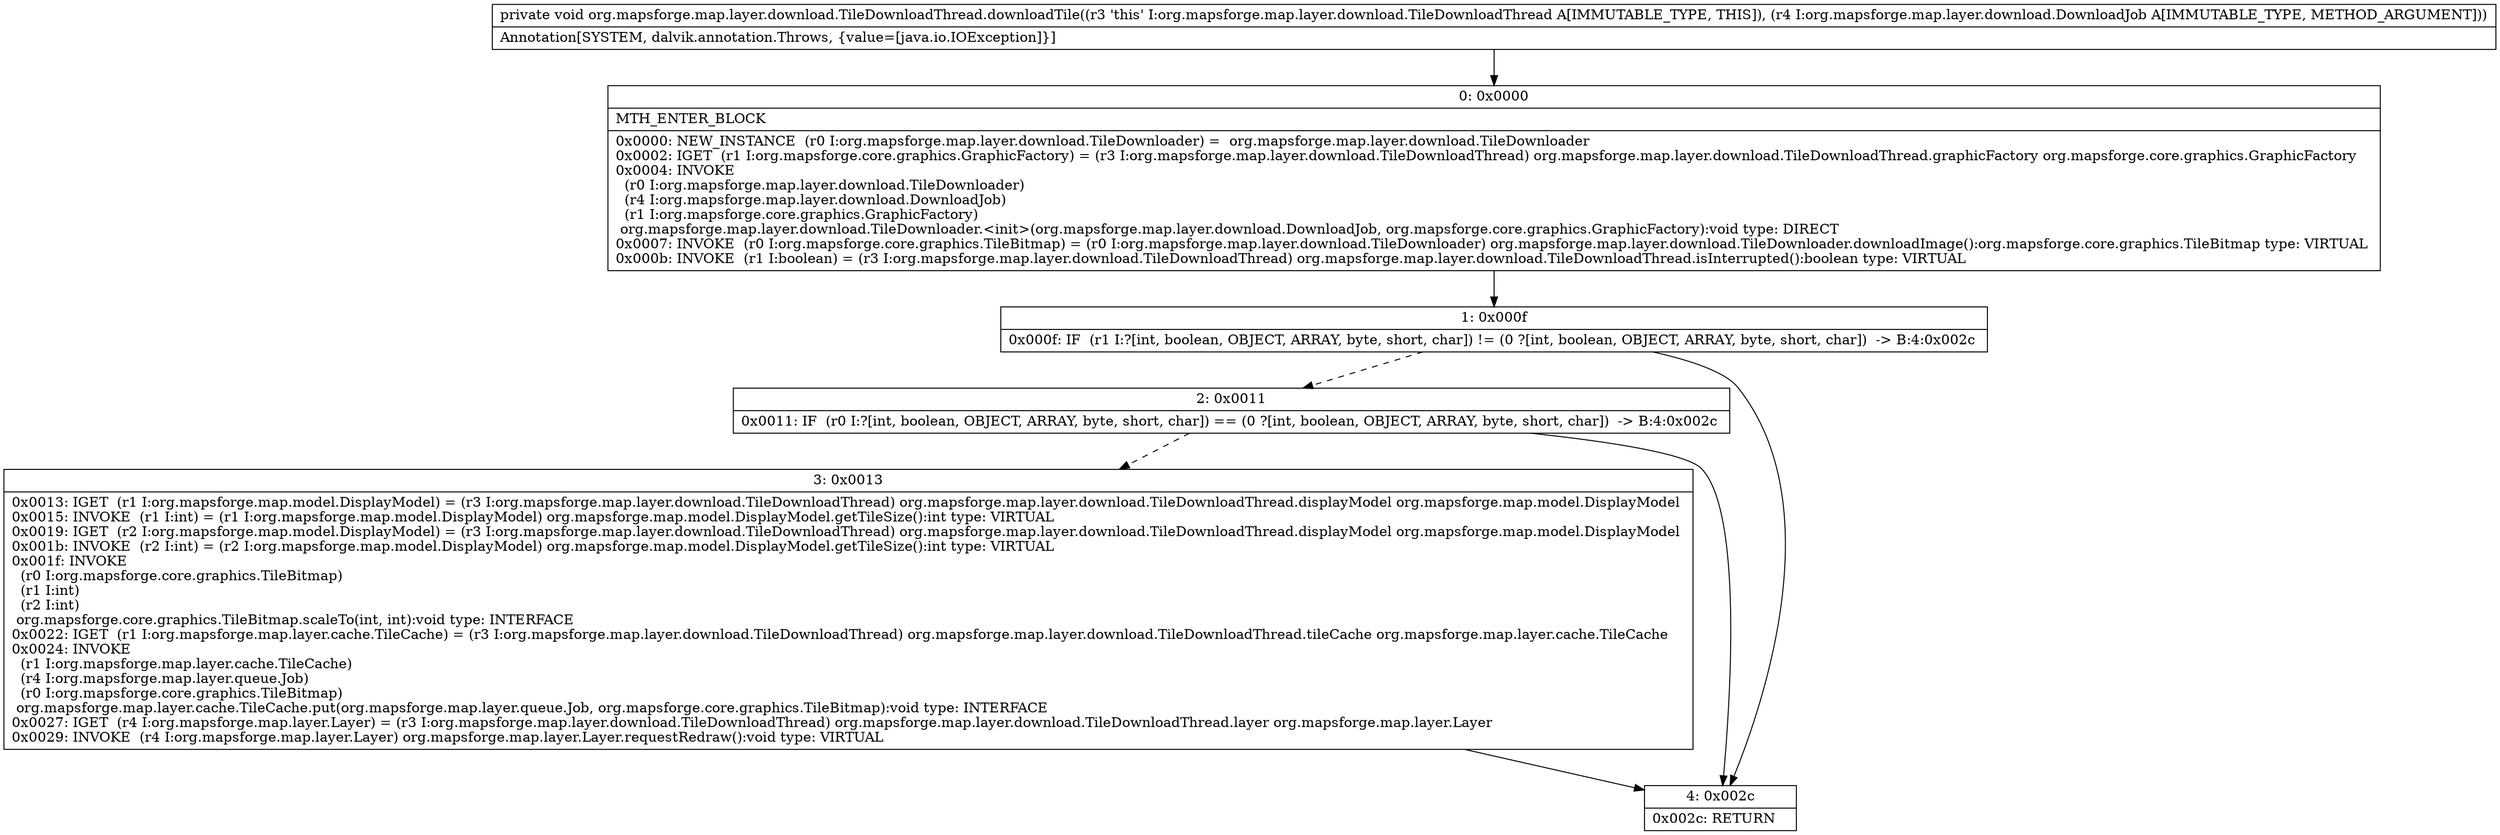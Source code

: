 digraph "CFG fororg.mapsforge.map.layer.download.TileDownloadThread.downloadTile(Lorg\/mapsforge\/map\/layer\/download\/DownloadJob;)V" {
Node_0 [shape=record,label="{0\:\ 0x0000|MTH_ENTER_BLOCK\l|0x0000: NEW_INSTANCE  (r0 I:org.mapsforge.map.layer.download.TileDownloader) =  org.mapsforge.map.layer.download.TileDownloader \l0x0002: IGET  (r1 I:org.mapsforge.core.graphics.GraphicFactory) = (r3 I:org.mapsforge.map.layer.download.TileDownloadThread) org.mapsforge.map.layer.download.TileDownloadThread.graphicFactory org.mapsforge.core.graphics.GraphicFactory \l0x0004: INVOKE  \l  (r0 I:org.mapsforge.map.layer.download.TileDownloader)\l  (r4 I:org.mapsforge.map.layer.download.DownloadJob)\l  (r1 I:org.mapsforge.core.graphics.GraphicFactory)\l org.mapsforge.map.layer.download.TileDownloader.\<init\>(org.mapsforge.map.layer.download.DownloadJob, org.mapsforge.core.graphics.GraphicFactory):void type: DIRECT \l0x0007: INVOKE  (r0 I:org.mapsforge.core.graphics.TileBitmap) = (r0 I:org.mapsforge.map.layer.download.TileDownloader) org.mapsforge.map.layer.download.TileDownloader.downloadImage():org.mapsforge.core.graphics.TileBitmap type: VIRTUAL \l0x000b: INVOKE  (r1 I:boolean) = (r3 I:org.mapsforge.map.layer.download.TileDownloadThread) org.mapsforge.map.layer.download.TileDownloadThread.isInterrupted():boolean type: VIRTUAL \l}"];
Node_1 [shape=record,label="{1\:\ 0x000f|0x000f: IF  (r1 I:?[int, boolean, OBJECT, ARRAY, byte, short, char]) != (0 ?[int, boolean, OBJECT, ARRAY, byte, short, char])  \-\> B:4:0x002c \l}"];
Node_2 [shape=record,label="{2\:\ 0x0011|0x0011: IF  (r0 I:?[int, boolean, OBJECT, ARRAY, byte, short, char]) == (0 ?[int, boolean, OBJECT, ARRAY, byte, short, char])  \-\> B:4:0x002c \l}"];
Node_3 [shape=record,label="{3\:\ 0x0013|0x0013: IGET  (r1 I:org.mapsforge.map.model.DisplayModel) = (r3 I:org.mapsforge.map.layer.download.TileDownloadThread) org.mapsforge.map.layer.download.TileDownloadThread.displayModel org.mapsforge.map.model.DisplayModel \l0x0015: INVOKE  (r1 I:int) = (r1 I:org.mapsforge.map.model.DisplayModel) org.mapsforge.map.model.DisplayModel.getTileSize():int type: VIRTUAL \l0x0019: IGET  (r2 I:org.mapsforge.map.model.DisplayModel) = (r3 I:org.mapsforge.map.layer.download.TileDownloadThread) org.mapsforge.map.layer.download.TileDownloadThread.displayModel org.mapsforge.map.model.DisplayModel \l0x001b: INVOKE  (r2 I:int) = (r2 I:org.mapsforge.map.model.DisplayModel) org.mapsforge.map.model.DisplayModel.getTileSize():int type: VIRTUAL \l0x001f: INVOKE  \l  (r0 I:org.mapsforge.core.graphics.TileBitmap)\l  (r1 I:int)\l  (r2 I:int)\l org.mapsforge.core.graphics.TileBitmap.scaleTo(int, int):void type: INTERFACE \l0x0022: IGET  (r1 I:org.mapsforge.map.layer.cache.TileCache) = (r3 I:org.mapsforge.map.layer.download.TileDownloadThread) org.mapsforge.map.layer.download.TileDownloadThread.tileCache org.mapsforge.map.layer.cache.TileCache \l0x0024: INVOKE  \l  (r1 I:org.mapsforge.map.layer.cache.TileCache)\l  (r4 I:org.mapsforge.map.layer.queue.Job)\l  (r0 I:org.mapsforge.core.graphics.TileBitmap)\l org.mapsforge.map.layer.cache.TileCache.put(org.mapsforge.map.layer.queue.Job, org.mapsforge.core.graphics.TileBitmap):void type: INTERFACE \l0x0027: IGET  (r4 I:org.mapsforge.map.layer.Layer) = (r3 I:org.mapsforge.map.layer.download.TileDownloadThread) org.mapsforge.map.layer.download.TileDownloadThread.layer org.mapsforge.map.layer.Layer \l0x0029: INVOKE  (r4 I:org.mapsforge.map.layer.Layer) org.mapsforge.map.layer.Layer.requestRedraw():void type: VIRTUAL \l}"];
Node_4 [shape=record,label="{4\:\ 0x002c|0x002c: RETURN   \l}"];
MethodNode[shape=record,label="{private void org.mapsforge.map.layer.download.TileDownloadThread.downloadTile((r3 'this' I:org.mapsforge.map.layer.download.TileDownloadThread A[IMMUTABLE_TYPE, THIS]), (r4 I:org.mapsforge.map.layer.download.DownloadJob A[IMMUTABLE_TYPE, METHOD_ARGUMENT]))  | Annotation[SYSTEM, dalvik.annotation.Throws, \{value=[java.io.IOException]\}]\l}"];
MethodNode -> Node_0;
Node_0 -> Node_1;
Node_1 -> Node_2[style=dashed];
Node_1 -> Node_4;
Node_2 -> Node_3[style=dashed];
Node_2 -> Node_4;
Node_3 -> Node_4;
}

